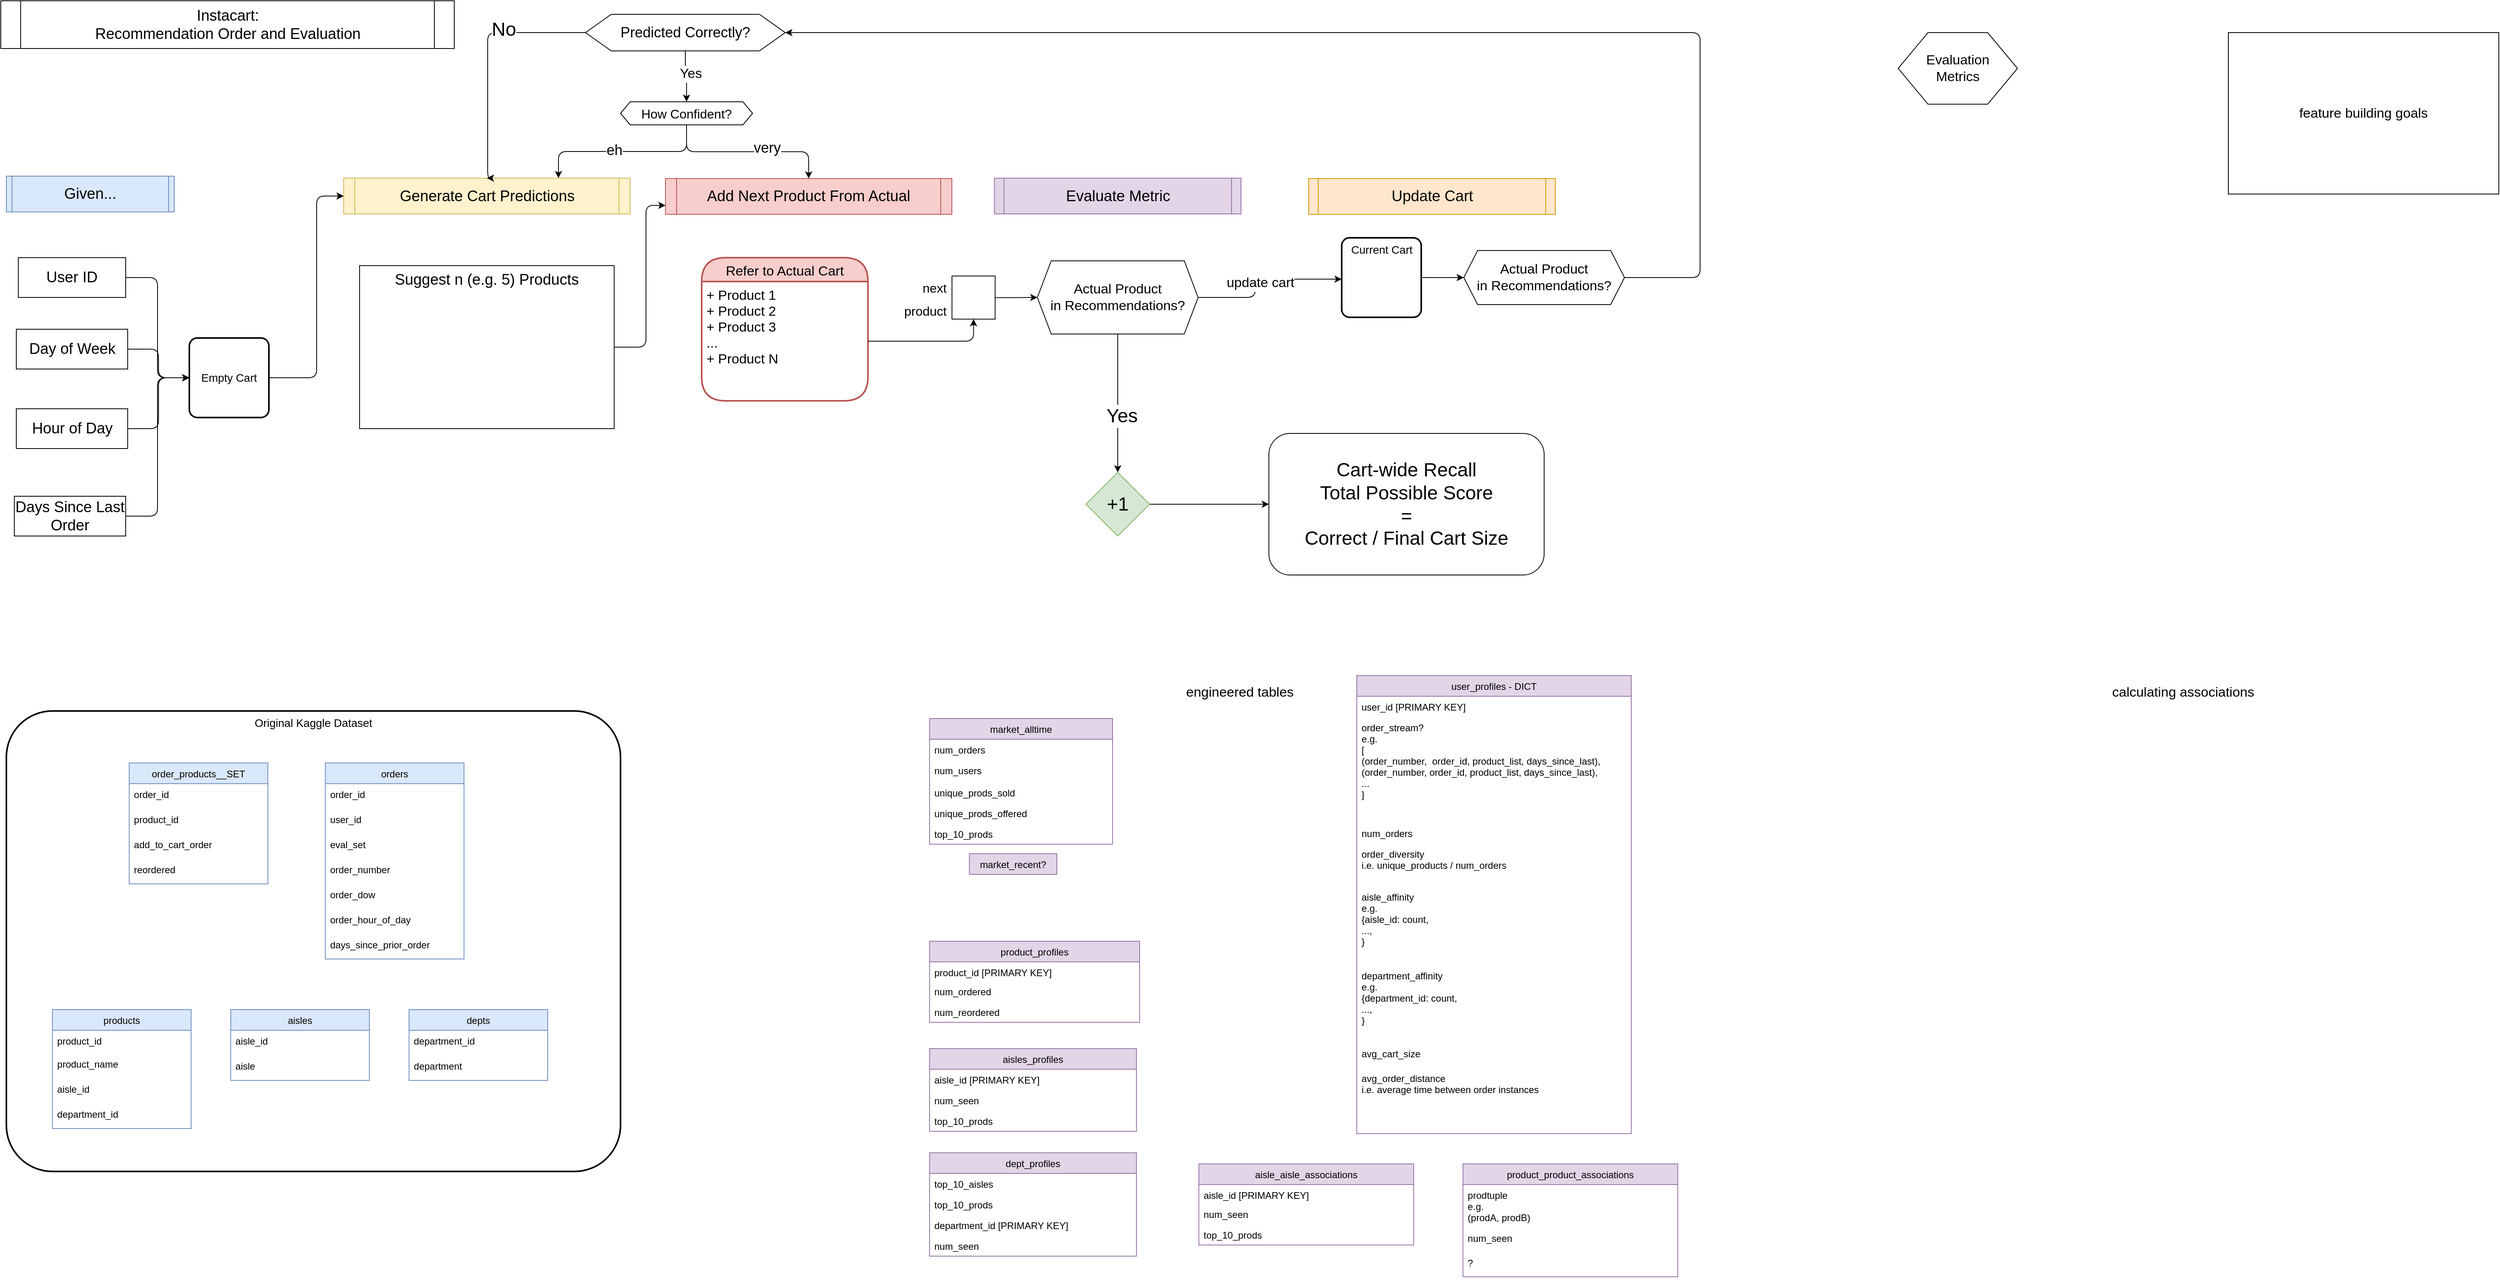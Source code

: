 <mxfile version="12.1.3" type="google" pages="1"><diagram id="6Av0ffiDRP8noOURO7nL" name="pipeline"><mxGraphModel dx="2983" dy="2050" grid="0" gridSize="10" guides="1" tooltips="1" connect="1" arrows="1" fold="1" page="1" pageScale="1" pageWidth="1100" pageHeight="850" math="0" shadow="0"><root><mxCell id="0"/><mxCell id="1" parent="0"/><mxCell id="Y5tQIF8z1AS_-vPJ9bma-174" style="edgeStyle=orthogonalEdgeStyle;rounded=1;orthogonalLoop=1;jettySize=auto;html=1;entryX=0;entryY=0.5;entryDx=0;entryDy=0;fontSize=17;" edge="1" parent="1" source="Y5tQIF8z1AS_-vPJ9bma-97" target="Y5tQIF8z1AS_-vPJ9bma-173"><mxGeometry relative="1" as="geometry"/></mxCell><mxCell id="Y5tQIF8z1AS_-vPJ9bma-97" value="User ID" style="rounded=0;whiteSpace=wrap;html=1;fontSize=19;" vertex="1" parent="1"><mxGeometry x="-1048" y="-517" width="135" height="50" as="geometry"/></mxCell><mxCell id="Y5tQIF8z1AS_-vPJ9bma-175" style="edgeStyle=orthogonalEdgeStyle;rounded=1;orthogonalLoop=1;jettySize=auto;html=1;entryX=0;entryY=0.5;entryDx=0;entryDy=0;fontSize=17;" edge="1" parent="1" source="Y5tQIF8z1AS_-vPJ9bma-102" target="Y5tQIF8z1AS_-vPJ9bma-173"><mxGeometry relative="1" as="geometry"/></mxCell><mxCell id="Y5tQIF8z1AS_-vPJ9bma-102" value="Day of Week" style="rounded=0;whiteSpace=wrap;html=1;fontSize=19;" vertex="1" parent="1"><mxGeometry x="-1050.5" y="-427" width="140" height="50" as="geometry"/></mxCell><mxCell id="Y5tQIF8z1AS_-vPJ9bma-176" style="edgeStyle=orthogonalEdgeStyle;rounded=1;orthogonalLoop=1;jettySize=auto;html=1;entryX=0;entryY=0.5;entryDx=0;entryDy=0;fontSize=17;" edge="1" parent="1" source="Y5tQIF8z1AS_-vPJ9bma-103" target="Y5tQIF8z1AS_-vPJ9bma-173"><mxGeometry relative="1" as="geometry"/></mxCell><mxCell id="Y5tQIF8z1AS_-vPJ9bma-103" value="Hour of Day" style="rounded=0;whiteSpace=wrap;html=1;fontSize=19;" vertex="1" parent="1"><mxGeometry x="-1050.5" y="-327" width="140" height="50" as="geometry"/></mxCell><mxCell id="Y5tQIF8z1AS_-vPJ9bma-177" style="edgeStyle=orthogonalEdgeStyle;rounded=1;orthogonalLoop=1;jettySize=auto;html=1;entryX=0;entryY=0.5;entryDx=0;entryDy=0;fontSize=17;" edge="1" parent="1" source="Y5tQIF8z1AS_-vPJ9bma-104" target="Y5tQIF8z1AS_-vPJ9bma-173"><mxGeometry relative="1" as="geometry"/></mxCell><mxCell id="Y5tQIF8z1AS_-vPJ9bma-104" value="Days Since Last Order" style="rounded=0;whiteSpace=wrap;html=1;fontSize=19;" vertex="1" parent="1"><mxGeometry x="-1053" y="-217" width="140" height="50" as="geometry"/></mxCell><mxCell id="Y5tQIF8z1AS_-vPJ9bma-115" value="Instacart:&lt;br&gt;Recommendation Order and Evaluation" style="shape=process;whiteSpace=wrap;html=1;backgroundOutline=1;fillColor=#ffffff;fontSize=19;size=0.043;" vertex="1" parent="1"><mxGeometry x="-1070" y="-840" width="570" height="60" as="geometry"/></mxCell><mxCell id="Y5tQIF8z1AS_-vPJ9bma-116" value="&lt;span style=&quot;text-align: left ; white-space: nowrap&quot;&gt;Given...&lt;/span&gt;" style="shape=process;whiteSpace=wrap;html=1;backgroundOutline=1;fillColor=#dae8fc;fontSize=19;size=0.034;strokeColor=#6c8ebf;" vertex="1" parent="1"><mxGeometry x="-1063" y="-619.5" width="211" height="45" as="geometry"/></mxCell><mxCell id="Y5tQIF8z1AS_-vPJ9bma-117" value="&lt;span style=&quot;text-align: left ; white-space: nowrap&quot;&gt;Generate Cart Predictions&lt;br&gt;&lt;/span&gt;" style="shape=process;whiteSpace=wrap;html=1;backgroundOutline=1;fillColor=#fff2cc;fontSize=19;size=0.04;strokeColor=#d6b656;" vertex="1" parent="1"><mxGeometry x="-639" y="-617" width="360" height="45" as="geometry"/></mxCell><mxCell id="Y5tQIF8z1AS_-vPJ9bma-121" value="Refer to Actual Cart" style="swimlane;childLayout=stackLayout;horizontal=1;startSize=30;horizontalStack=0;fillColor=#f8cecc;rounded=1;fontSize=17;fontStyle=0;strokeWidth=2;resizeParent=0;resizeLast=1;shadow=0;dashed=0;align=center;strokeColor=#b85450;arcSize=50;" vertex="1" parent="1"><mxGeometry x="-189" y="-517" width="209" height="180" as="geometry"/></mxCell><mxCell id="Y5tQIF8z1AS_-vPJ9bma-122" value="+ Product 1&#10;+ Product 2&#10;+ Product 3&#10;...&#10;+ Product N" style="align=left;strokeColor=none;fillColor=none;spacingLeft=4;fontSize=17;verticalAlign=top;resizable=0;rotatable=0;part=1;" vertex="1" parent="Y5tQIF8z1AS_-vPJ9bma-121"><mxGeometry y="30" width="209" height="150" as="geometry"/></mxCell><mxCell id="Y5tQIF8z1AS_-vPJ9bma-124" value="&lt;span style=&quot;text-align: left ; white-space: nowrap&quot;&gt;Add Next Product From Actual&lt;br&gt;&lt;/span&gt;" style="shape=process;whiteSpace=wrap;html=1;backgroundOutline=1;fillColor=#f8cecc;fontSize=19;size=0.04;strokeColor=#b85450;" vertex="1" parent="1"><mxGeometry x="-234.5" y="-616.5" width="360" height="45" as="geometry"/></mxCell><mxCell id="Y5tQIF8z1AS_-vPJ9bma-139" style="edgeStyle=orthogonalEdgeStyle;rounded=1;orthogonalLoop=1;jettySize=auto;html=1;entryX=1;entryY=0.5;entryDx=0;entryDy=0;fontSize=19;exitX=1;exitY=0.5;exitDx=0;exitDy=0;" edge="1" parent="1" source="Y5tQIF8z1AS_-vPJ9bma-324" target="Y5tQIF8z1AS_-vPJ9bma-314"><mxGeometry relative="1" as="geometry"><Array as="points"><mxPoint x="1066" y="-492"/><mxPoint x="1066" y="-800"/></Array></mxGeometry></mxCell><mxCell id="Y5tQIF8z1AS_-vPJ9bma-131" value="&lt;span style=&quot;text-align: left ; white-space: nowrap&quot;&gt;Update Cart&lt;br&gt;&lt;/span&gt;" style="shape=process;whiteSpace=wrap;html=1;backgroundOutline=1;fillColor=#ffe6cc;fontSize=19;size=0.04;strokeColor=#d79b00;" vertex="1" parent="1"><mxGeometry x="574" y="-616.5" width="310" height="45" as="geometry"/></mxCell><mxCell id="Y5tQIF8z1AS_-vPJ9bma-141" value="" style="group" vertex="1" connectable="0" parent="1"><mxGeometry x="-619" y="-507" width="320" height="205" as="geometry"/></mxCell><mxCell id="Y5tQIF8z1AS_-vPJ9bma-109" value="Suggest n (e.g. 5)&amp;nbsp;Products" style="rounded=0;whiteSpace=wrap;html=1;fontSize=19;verticalAlign=top;" vertex="1" parent="Y5tQIF8z1AS_-vPJ9bma-141"><mxGeometry width="320" height="205" as="geometry"/></mxCell><mxCell id="Y5tQIF8z1AS_-vPJ9bma-126" value="" style="shape=image;html=1;verticalAlign=top;verticalLabelPosition=bottom;labelBackgroundColor=#ffffff;imageAspect=0;aspect=fixed;image=https://cdn0.iconfinder.com/data/icons/food-set-4/64/Artboard_16_copy-128.png;fillColor=#ffffff;fontSize=19;" vertex="1" parent="Y5tQIF8z1AS_-vPJ9bma-141"><mxGeometry x="29.681" y="40.534" width="56.926" height="56.926" as="geometry"/></mxCell><mxCell id="Y5tQIF8z1AS_-vPJ9bma-127" value="" style="shape=image;html=1;verticalAlign=top;verticalLabelPosition=bottom;labelBackgroundColor=#ffffff;imageAspect=0;aspect=fixed;image=https://cdn0.iconfinder.com/data/icons/food-set-4/64/Artboard_7-128.png;fillColor=#ffffff;fontSize=19;" vertex="1" parent="Y5tQIF8z1AS_-vPJ9bma-141"><mxGeometry x="126.145" y="47.057" width="54.215" height="54.215" as="geometry"/></mxCell><mxCell id="Y5tQIF8z1AS_-vPJ9bma-128" value="" style="shape=image;html=1;verticalAlign=top;verticalLabelPosition=bottom;labelBackgroundColor=#ffffff;imageAspect=0;aspect=fixed;image=https://cdn0.iconfinder.com/data/icons/food-set-4/64/Artboard_12_copy-128.png;fillColor=#ffffff;fontSize=19;" vertex="1" parent="Y5tQIF8z1AS_-vPJ9bma-141"><mxGeometry x="219.826" y="51.716" width="45.179" height="45.179" as="geometry"/></mxCell><mxCell id="Y5tQIF8z1AS_-vPJ9bma-129" value="" style="shape=image;html=1;verticalAlign=top;verticalLabelPosition=bottom;labelBackgroundColor=#ffffff;imageAspect=0;aspect=fixed;image=https://cdn0.iconfinder.com/data/icons/food-set-4/64/Artboard_8-128.png;fillColor=#ffffff;fontSize=19;" vertex="1" parent="Y5tQIF8z1AS_-vPJ9bma-141"><mxGeometry x="66.783" y="118.341" width="57.829" height="57.829" as="geometry"/></mxCell><mxCell id="Y5tQIF8z1AS_-vPJ9bma-130" value="" style="shape=image;html=1;verticalAlign=top;verticalLabelPosition=bottom;labelBackgroundColor=#ffffff;imageAspect=0;aspect=fixed;image=https://cdn0.iconfinder.com/data/icons/food-set-4/64/Artboard_12-128.png;fillColor=#ffffff;fontSize=19;" vertex="1" parent="Y5tQIF8z1AS_-vPJ9bma-141"><mxGeometry x="175.304" y="118.341" width="65.961" height="65.961" as="geometry"/></mxCell><mxCell id="Y5tQIF8z1AS_-vPJ9bma-309" style="edgeStyle=orthogonalEdgeStyle;rounded=1;orthogonalLoop=1;jettySize=auto;html=1;fontSize=24;" edge="1" parent="1" source="Y5tQIF8z1AS_-vPJ9bma-147" target="Y5tQIF8z1AS_-vPJ9bma-308"><mxGeometry relative="1" as="geometry"/></mxCell><mxCell id="Y5tQIF8z1AS_-vPJ9bma-317" value="Yes" style="text;html=1;resizable=0;points=[];align=center;verticalAlign=middle;labelBackgroundColor=#ffffff;fontSize=24;" vertex="1" connectable="0" parent="Y5tQIF8z1AS_-vPJ9bma-309"><mxGeometry x="0.101" y="7" relative="1" as="geometry"><mxPoint x="-2.5" y="7" as="offset"/></mxGeometry></mxCell><mxCell id="Y5tQIF8z1AS_-vPJ9bma-147" value="Actual Product&lt;br&gt;in Recommendations?" style="shape=hexagon;perimeter=hexagonPerimeter2;whiteSpace=wrap;html=1;fillColor=#ffffff;fontSize=17;size=0.086;" vertex="1" parent="1"><mxGeometry x="233" y="-513" width="202" height="92" as="geometry"/></mxCell><mxCell id="Y5tQIF8z1AS_-vPJ9bma-178" style="edgeStyle=orthogonalEdgeStyle;rounded=1;orthogonalLoop=1;jettySize=auto;html=1;entryX=0;entryY=0.5;entryDx=0;entryDy=0;fontSize=17;" edge="1" parent="1" source="Y5tQIF8z1AS_-vPJ9bma-173" target="Y5tQIF8z1AS_-vPJ9bma-117"><mxGeometry relative="1" as="geometry"><Array as="points"><mxPoint x="-673" y="-366"/><mxPoint x="-673" y="-594"/></Array></mxGeometry></mxCell><mxCell id="Y5tQIF8z1AS_-vPJ9bma-173" value="Empty Cart" style="strokeWidth=2;rounded=1;arcSize=10;whiteSpace=wrap;html=1;align=center;fontSize=14;fillColor=#ffffff;" vertex="1" parent="1"><mxGeometry x="-833" y="-416" width="100" height="100" as="geometry"/></mxCell><mxCell id="Y5tQIF8z1AS_-vPJ9bma-180" value="" style="group" vertex="1" connectable="0" parent="1"><mxGeometry x="615.5" y="-542" width="100" height="100" as="geometry"/></mxCell><mxCell id="Y5tQIF8z1AS_-vPJ9bma-179" value="Current Cart" style="strokeWidth=2;rounded=1;arcSize=10;whiteSpace=wrap;html=1;align=center;fontSize=14;fillColor=#ffffff;verticalAlign=top;" vertex="1" parent="Y5tQIF8z1AS_-vPJ9bma-180"><mxGeometry width="100" height="100" as="geometry"/></mxCell><mxCell id="Y5tQIF8z1AS_-vPJ9bma-153" value="" style="shape=image;html=1;verticalAlign=top;verticalLabelPosition=bottom;labelBackgroundColor=#ffffff;imageAspect=0;aspect=fixed;image=https://cdn0.iconfinder.com/data/icons/food-set-4/64/Artboard_7-128.png;fillColor=#ffffff;fontSize=19;" vertex="1" parent="Y5tQIF8z1AS_-vPJ9bma-180"><mxGeometry x="22.645" y="34.057" width="54.215" height="54.215" as="geometry"/></mxCell><mxCell id="Y5tQIF8z1AS_-vPJ9bma-188" style="edgeStyle=orthogonalEdgeStyle;rounded=1;orthogonalLoop=1;jettySize=auto;html=1;fontSize=17;" edge="1" parent="1" source="Y5tQIF8z1AS_-vPJ9bma-147" target="Y5tQIF8z1AS_-vPJ9bma-179"><mxGeometry relative="1" as="geometry"><mxPoint x="484.36" y="-466" as="sourcePoint"/><Array as="points"><mxPoint x="507" y="-467"/><mxPoint x="507" y="-490"/></Array></mxGeometry></mxCell><mxCell id="Y5tQIF8z1AS_-vPJ9bma-323" value="update cart" style="text;html=1;resizable=0;points=[];align=center;verticalAlign=middle;labelBackgroundColor=#ffffff;fontSize=17;" vertex="1" connectable="0" parent="Y5tQIF8z1AS_-vPJ9bma-188"><mxGeometry x="0.426" y="-1" relative="1" as="geometry"><mxPoint x="-44" y="3.5" as="offset"/></mxGeometry></mxCell><mxCell id="Y5tQIF8z1AS_-vPJ9bma-299" style="edgeStyle=orthogonalEdgeStyle;rounded=1;orthogonalLoop=1;jettySize=auto;html=1;fontSize=24;" edge="1" parent="1" source="Y5tQIF8z1AS_-vPJ9bma-186" target="Y5tQIF8z1AS_-vPJ9bma-147"><mxGeometry relative="1" as="geometry"/></mxCell><mxCell id="Y5tQIF8z1AS_-vPJ9bma-186" value="&lt;font style=&quot;font-size: 16px&quot;&gt;next&lt;br&gt;product&lt;br&gt;&lt;/font&gt;" style="shape=image;html=1;verticalAlign=middle;verticalLabelPosition=middle;labelBackgroundColor=#ffffff;imageAspect=0;aspect=fixed;image=https://cdn0.iconfinder.com/data/icons/food-set-4/64/Artboard_7-128.png;fillColor=#ffffff;fontSize=24;labelPosition=left;align=right;imageBorder=#000000;spacing=8;" vertex="1" parent="1"><mxGeometry x="125.645" y="-493.943" width="54.215" height="54.215" as="geometry"/></mxCell><mxCell id="Y5tQIF8z1AS_-vPJ9bma-198" value="product_product_associations" style="swimlane;fontStyle=0;childLayout=stackLayout;horizontal=1;startSize=26;fillColor=#e1d5e7;horizontalStack=0;resizeParent=1;resizeParentMax=0;resizeLast=0;collapsible=1;marginBottom=0;strokeColor=#9673a6;" vertex="1" parent="1"><mxGeometry x="767.929" y="622.5" width="270" height="142" as="geometry"/></mxCell><mxCell id="Y5tQIF8z1AS_-vPJ9bma-199" value="prodtuple&#10;e.g.&#10;(prodA, prodB)" style="text;strokeColor=none;fillColor=none;align=left;verticalAlign=top;spacingLeft=4;spacingRight=4;overflow=hidden;rotatable=0;points=[[0,0.5],[1,0.5]];portConstraint=eastwest;" vertex="1" parent="Y5tQIF8z1AS_-vPJ9bma-198"><mxGeometry y="26" width="270" height="54" as="geometry"/></mxCell><mxCell id="Y5tQIF8z1AS_-vPJ9bma-342" value="num_seen" style="text;strokeColor=none;fillColor=none;align=left;verticalAlign=top;spacingLeft=4;spacingRight=4;overflow=hidden;rotatable=0;points=[[0,0.5],[1,0.5]];portConstraint=eastwest;" vertex="1" parent="Y5tQIF8z1AS_-vPJ9bma-198"><mxGeometry y="80" width="270" height="31" as="geometry"/></mxCell><mxCell id="Y5tQIF8z1AS_-vPJ9bma-343" value="?" style="text;strokeColor=none;fillColor=none;align=left;verticalAlign=top;spacingLeft=4;spacingRight=4;overflow=hidden;rotatable=0;points=[[0,0.5],[1,0.5]];portConstraint=eastwest;" vertex="1" parent="Y5tQIF8z1AS_-vPJ9bma-198"><mxGeometry y="111" width="270" height="31" as="geometry"/></mxCell><mxCell id="Y5tQIF8z1AS_-vPJ9bma-206" value="user_profiles - DICT" style="swimlane;fontStyle=0;childLayout=stackLayout;horizontal=1;startSize=26;fillColor=#e1d5e7;horizontalStack=0;resizeParent=1;resizeParentMax=0;resizeLast=0;collapsible=1;marginBottom=0;strokeColor=#9673a6;" vertex="1" parent="1"><mxGeometry x="634.5" y="8.5" width="345" height="576" as="geometry"/></mxCell><mxCell id="Y5tQIF8z1AS_-vPJ9bma-207" value="user_id [PRIMARY KEY]" style="text;strokeColor=none;fillColor=none;align=left;verticalAlign=top;spacingLeft=4;spacingRight=4;overflow=hidden;rotatable=0;points=[[0,0.5],[1,0.5]];portConstraint=eastwest;" vertex="1" parent="Y5tQIF8z1AS_-vPJ9bma-206"><mxGeometry y="26" width="345" height="26" as="geometry"/></mxCell><mxCell id="Y5tQIF8z1AS_-vPJ9bma-208" value="order_stream?&#10;e.g.&#10;[&#10;(order_number,  order_id, product_list, days_since_last),&#10;(order_number, order_id, product_list, days_since_last),&#10;...&#10;]" style="text;strokeColor=none;fillColor=none;align=left;verticalAlign=top;spacingLeft=4;spacingRight=4;overflow=hidden;rotatable=0;points=[[0,0.5],[1,0.5]];portConstraint=eastwest;" vertex="1" parent="Y5tQIF8z1AS_-vPJ9bma-206"><mxGeometry y="52" width="345" height="133" as="geometry"/></mxCell><mxCell id="Y5tQIF8z1AS_-vPJ9bma-286" value="num_orders" style="text;strokeColor=none;fillColor=none;align=left;verticalAlign=top;spacingLeft=4;spacingRight=4;overflow=hidden;rotatable=0;points=[[0,0.5],[1,0.5]];portConstraint=eastwest;" vertex="1" parent="Y5tQIF8z1AS_-vPJ9bma-206"><mxGeometry y="185" width="345" height="26" as="geometry"/></mxCell><mxCell id="Y5tQIF8z1AS_-vPJ9bma-212" value="order_diversity&#10;i.e. unique_products / num_orders" style="text;strokeColor=none;fillColor=none;align=left;verticalAlign=top;spacingLeft=4;spacingRight=4;overflow=hidden;rotatable=0;points=[[0,0.5],[1,0.5]];portConstraint=eastwest;" vertex="1" parent="Y5tQIF8z1AS_-vPJ9bma-206"><mxGeometry y="211" width="345" height="54" as="geometry"/></mxCell><mxCell id="Y5tQIF8z1AS_-vPJ9bma-344" value="aisle_affinity &#10;e.g.&#10;{aisle_id: count,&#10;...,&#10;}" style="text;strokeColor=none;fillColor=none;align=left;verticalAlign=top;spacingLeft=4;spacingRight=4;overflow=hidden;rotatable=0;points=[[0,0.5],[1,0.5]];portConstraint=eastwest;fontStyle=0" vertex="1" parent="Y5tQIF8z1AS_-vPJ9bma-206"><mxGeometry y="265" width="345" height="99" as="geometry"/></mxCell><mxCell id="Y5tQIF8z1AS_-vPJ9bma-210" value="department_affinity &#10;e.g.&#10;{department_id: count,&#10;...,&#10;}" style="text;strokeColor=none;fillColor=none;align=left;verticalAlign=top;spacingLeft=4;spacingRight=4;overflow=hidden;rotatable=0;points=[[0,0.5],[1,0.5]];portConstraint=eastwest;fontStyle=0" vertex="1" parent="Y5tQIF8z1AS_-vPJ9bma-206"><mxGeometry y="364" width="345" height="98" as="geometry"/></mxCell><mxCell id="Y5tQIF8z1AS_-vPJ9bma-211" value="avg_cart_size" style="text;strokeColor=none;fillColor=none;align=left;verticalAlign=top;spacingLeft=4;spacingRight=4;overflow=hidden;rotatable=0;points=[[0,0.5],[1,0.5]];portConstraint=eastwest;" vertex="1" parent="Y5tQIF8z1AS_-vPJ9bma-206"><mxGeometry y="462" width="345" height="31" as="geometry"/></mxCell><mxCell id="Y5tQIF8z1AS_-vPJ9bma-213" value="avg_order_distance&#10;i.e. average time between order instances" style="text;strokeColor=none;fillColor=none;align=left;verticalAlign=top;spacingLeft=4;spacingRight=4;overflow=hidden;rotatable=0;points=[[0,0.5],[1,0.5]];portConstraint=eastwest;" vertex="1" parent="Y5tQIF8z1AS_-vPJ9bma-206"><mxGeometry y="493" width="345" height="83" as="geometry"/></mxCell><mxCell id="Y5tQIF8z1AS_-vPJ9bma-214" value="product_profiles" style="swimlane;fontStyle=0;childLayout=stackLayout;horizontal=1;startSize=26;fillColor=#e1d5e7;horizontalStack=0;resizeParent=1;resizeParentMax=0;resizeLast=0;collapsible=1;marginBottom=0;strokeColor=#9673a6;" vertex="1" parent="1"><mxGeometry x="97.5" y="342.5" width="264" height="102" as="geometry"/></mxCell><mxCell id="Y5tQIF8z1AS_-vPJ9bma-215" value="product_id [PRIMARY KEY]" style="text;strokeColor=none;fillColor=none;align=left;verticalAlign=top;spacingLeft=4;spacingRight=4;overflow=hidden;rotatable=0;points=[[0,0.5],[1,0.5]];portConstraint=eastwest;" vertex="1" parent="Y5tQIF8z1AS_-vPJ9bma-214"><mxGeometry y="26" width="264" height="24" as="geometry"/></mxCell><mxCell id="Y5tQIF8z1AS_-vPJ9bma-216" value="num_ordered" style="text;strokeColor=none;fillColor=none;align=left;verticalAlign=top;spacingLeft=4;spacingRight=4;overflow=hidden;rotatable=0;points=[[0,0.5],[1,0.5]];portConstraint=eastwest;" vertex="1" parent="Y5tQIF8z1AS_-vPJ9bma-214"><mxGeometry y="50" width="264" height="26" as="geometry"/></mxCell><mxCell id="Y5tQIF8z1AS_-vPJ9bma-281" value="num_reordered" style="text;strokeColor=none;fillColor=none;align=left;verticalAlign=top;spacingLeft=4;spacingRight=4;overflow=hidden;rotatable=0;points=[[0,0.5],[1,0.5]];portConstraint=eastwest;" vertex="1" parent="Y5tQIF8z1AS_-vPJ9bma-214"><mxGeometry y="76" width="264" height="26" as="geometry"/></mxCell><mxCell id="Y5tQIF8z1AS_-vPJ9bma-222" value="market_alltime" style="swimlane;fontStyle=0;childLayout=stackLayout;horizontal=1;startSize=26;fillColor=#e1d5e7;horizontalStack=0;resizeParent=1;resizeParentMax=0;resizeLast=0;collapsible=1;marginBottom=0;strokeColor=#9673a6;" vertex="1" parent="1"><mxGeometry x="97.5" y="62.5" width="230" height="158" as="geometry"/></mxCell><mxCell id="Y5tQIF8z1AS_-vPJ9bma-223" value="num_orders" style="text;strokeColor=none;fillColor=none;align=left;verticalAlign=top;spacingLeft=4;spacingRight=4;overflow=hidden;rotatable=0;points=[[0,0.5],[1,0.5]];portConstraint=eastwest;" vertex="1" parent="Y5tQIF8z1AS_-vPJ9bma-222"><mxGeometry y="26" width="230" height="26" as="geometry"/></mxCell><mxCell id="Y5tQIF8z1AS_-vPJ9bma-224" value="num_users" style="text;strokeColor=none;fillColor=none;align=left;verticalAlign=top;spacingLeft=4;spacingRight=4;overflow=hidden;rotatable=0;points=[[0,0.5],[1,0.5]];portConstraint=eastwest;" vertex="1" parent="Y5tQIF8z1AS_-vPJ9bma-222"><mxGeometry y="52" width="230" height="28" as="geometry"/></mxCell><mxCell id="Y5tQIF8z1AS_-vPJ9bma-225" value="unique_prods_sold" style="text;strokeColor=none;fillColor=none;align=left;verticalAlign=top;spacingLeft=4;spacingRight=4;overflow=hidden;rotatable=0;points=[[0,0.5],[1,0.5]];portConstraint=eastwest;" vertex="1" parent="Y5tQIF8z1AS_-vPJ9bma-222"><mxGeometry y="80" width="230" height="26" as="geometry"/></mxCell><mxCell id="Y5tQIF8z1AS_-vPJ9bma-226" value="unique_prods_offered" style="text;strokeColor=none;fillColor=none;align=left;verticalAlign=top;spacingLeft=4;spacingRight=4;overflow=hidden;rotatable=0;points=[[0,0.5],[1,0.5]];portConstraint=eastwest;" vertex="1" parent="Y5tQIF8z1AS_-vPJ9bma-222"><mxGeometry y="106" width="230" height="26" as="geometry"/></mxCell><mxCell id="Y5tQIF8z1AS_-vPJ9bma-227" value="top_10_prods" style="text;strokeColor=none;fillColor=none;align=left;verticalAlign=top;spacingLeft=4;spacingRight=4;overflow=hidden;rotatable=0;points=[[0,0.5],[1,0.5]];portConstraint=eastwest;" vertex="1" parent="Y5tQIF8z1AS_-vPJ9bma-222"><mxGeometry y="132" width="230" height="26" as="geometry"/></mxCell><mxCell id="Y5tQIF8z1AS_-vPJ9bma-247" value="dept_profiles" style="swimlane;fontStyle=0;childLayout=stackLayout;horizontal=1;startSize=26;fillColor=#e1d5e7;horizontalStack=0;resizeParent=1;resizeParentMax=0;resizeLast=0;collapsible=1;marginBottom=0;strokeColor=#9673a6;" vertex="1" parent="1"><mxGeometry x="97.5" y="608.5" width="260" height="130" as="geometry"/></mxCell><mxCell id="Y5tQIF8z1AS_-vPJ9bma-277" value="top_10_aisles" style="text;strokeColor=none;fillColor=none;align=left;verticalAlign=top;spacingLeft=4;spacingRight=4;overflow=hidden;rotatable=0;points=[[0,0.5],[1,0.5]];portConstraint=eastwest;" vertex="1" parent="Y5tQIF8z1AS_-vPJ9bma-247"><mxGeometry y="26" width="260" height="26" as="geometry"/></mxCell><mxCell id="Y5tQIF8z1AS_-vPJ9bma-278" value="top_10_prods" style="text;strokeColor=none;fillColor=none;align=left;verticalAlign=top;spacingLeft=4;spacingRight=4;overflow=hidden;rotatable=0;points=[[0,0.5],[1,0.5]];portConstraint=eastwest;" vertex="1" parent="Y5tQIF8z1AS_-vPJ9bma-247"><mxGeometry y="52" width="260" height="26" as="geometry"/></mxCell><mxCell id="Y5tQIF8z1AS_-vPJ9bma-248" value="department_id [PRIMARY KEY]" style="text;strokeColor=none;fillColor=none;align=left;verticalAlign=top;spacingLeft=4;spacingRight=4;overflow=hidden;rotatable=0;points=[[0,0.5],[1,0.5]];portConstraint=eastwest;" vertex="1" parent="Y5tQIF8z1AS_-vPJ9bma-247"><mxGeometry y="78" width="260" height="26" as="geometry"/></mxCell><mxCell id="Y5tQIF8z1AS_-vPJ9bma-263" value="num_seen" style="text;strokeColor=none;fillColor=none;align=left;verticalAlign=top;spacingLeft=4;spacingRight=4;overflow=hidden;rotatable=0;points=[[0,0.5],[1,0.5]];portConstraint=eastwest;" vertex="1" parent="Y5tQIF8z1AS_-vPJ9bma-247"><mxGeometry y="104" width="260" height="26" as="geometry"/></mxCell><mxCell id="Y5tQIF8z1AS_-vPJ9bma-250" value="market_recent?" style="swimlane;fontStyle=0;childLayout=stackLayout;horizontal=1;startSize=26;fillColor=#e1d5e7;horizontalStack=0;resizeParent=1;resizeParentMax=0;resizeLast=0;collapsible=1;marginBottom=0;strokeColor=#9673a6;" vertex="1" collapsed="1" parent="1"><mxGeometry x="147.5" y="232.5" width="110" height="26" as="geometry"><mxRectangle x="-785" y="268" width="230" height="158" as="alternateBounds"/></mxGeometry></mxCell><mxCell id="Y5tQIF8z1AS_-vPJ9bma-251" value="num_orders" style="text;strokeColor=none;fillColor=none;align=left;verticalAlign=top;spacingLeft=4;spacingRight=4;overflow=hidden;rotatable=0;points=[[0,0.5],[1,0.5]];portConstraint=eastwest;" vertex="1" parent="Y5tQIF8z1AS_-vPJ9bma-250"><mxGeometry y="26" width="110" height="26" as="geometry"/></mxCell><mxCell id="Y5tQIF8z1AS_-vPJ9bma-252" value="num_users" style="text;strokeColor=none;fillColor=none;align=left;verticalAlign=top;spacingLeft=4;spacingRight=4;overflow=hidden;rotatable=0;points=[[0,0.5],[1,0.5]];portConstraint=eastwest;" vertex="1" parent="Y5tQIF8z1AS_-vPJ9bma-250"><mxGeometry y="52" width="110" height="28" as="geometry"/></mxCell><mxCell id="Y5tQIF8z1AS_-vPJ9bma-253" value="unique_prods_sold" style="text;strokeColor=none;fillColor=none;align=left;verticalAlign=top;spacingLeft=4;spacingRight=4;overflow=hidden;rotatable=0;points=[[0,0.5],[1,0.5]];portConstraint=eastwest;" vertex="1" parent="Y5tQIF8z1AS_-vPJ9bma-250"><mxGeometry y="80" width="110" height="26" as="geometry"/></mxCell><mxCell id="Y5tQIF8z1AS_-vPJ9bma-254" value="unique_prods_offered" style="text;strokeColor=none;fillColor=none;align=left;verticalAlign=top;spacingLeft=4;spacingRight=4;overflow=hidden;rotatable=0;points=[[0,0.5],[1,0.5]];portConstraint=eastwest;" vertex="1" parent="Y5tQIF8z1AS_-vPJ9bma-250"><mxGeometry y="106" width="110" height="26" as="geometry"/></mxCell><mxCell id="Y5tQIF8z1AS_-vPJ9bma-255" value="top_10_prods" style="text;strokeColor=none;fillColor=none;align=left;verticalAlign=top;spacingLeft=4;spacingRight=4;overflow=hidden;rotatable=0;points=[[0,0.5],[1,0.5]];portConstraint=eastwest;" vertex="1" parent="Y5tQIF8z1AS_-vPJ9bma-250"><mxGeometry y="132" width="110" height="26" as="geometry"/></mxCell><mxCell id="Y5tQIF8z1AS_-vPJ9bma-264" value="aisles_profiles" style="swimlane;fontStyle=0;childLayout=stackLayout;horizontal=1;startSize=26;fillColor=#e1d5e7;horizontalStack=0;resizeParent=1;resizeParentMax=0;resizeLast=0;collapsible=1;marginBottom=0;strokeColor=#9673a6;" vertex="1" parent="1"><mxGeometry x="97.5" y="477.5" width="260" height="104" as="geometry"/></mxCell><mxCell id="Y5tQIF8z1AS_-vPJ9bma-265" value="aisle_id [PRIMARY KEY]" style="text;strokeColor=none;fillColor=none;align=left;verticalAlign=top;spacingLeft=4;spacingRight=4;overflow=hidden;rotatable=0;points=[[0,0.5],[1,0.5]];portConstraint=eastwest;" vertex="1" parent="Y5tQIF8z1AS_-vPJ9bma-264"><mxGeometry y="26" width="260" height="26" as="geometry"/></mxCell><mxCell id="Y5tQIF8z1AS_-vPJ9bma-266" value="num_seen" style="text;strokeColor=none;fillColor=none;align=left;verticalAlign=top;spacingLeft=4;spacingRight=4;overflow=hidden;rotatable=0;points=[[0,0.5],[1,0.5]];portConstraint=eastwest;" vertex="1" parent="Y5tQIF8z1AS_-vPJ9bma-264"><mxGeometry y="52" width="260" height="26" as="geometry"/></mxCell><mxCell id="Y5tQIF8z1AS_-vPJ9bma-267" value="top_10_prods" style="text;strokeColor=none;fillColor=none;align=left;verticalAlign=top;spacingLeft=4;spacingRight=4;overflow=hidden;rotatable=0;points=[[0,0.5],[1,0.5]];portConstraint=eastwest;" vertex="1" parent="Y5tQIF8z1AS_-vPJ9bma-264"><mxGeometry y="78" width="260" height="26" as="geometry"/></mxCell><mxCell id="Y5tQIF8z1AS_-vPJ9bma-268" value="aisle_aisle_associations" style="swimlane;fontStyle=0;childLayout=stackLayout;horizontal=1;startSize=26;fillColor=#e1d5e7;horizontalStack=0;resizeParent=1;resizeParentMax=0;resizeLast=0;collapsible=1;marginBottom=0;strokeColor=#9673a6;" vertex="1" parent="1"><mxGeometry x="436" y="622.5" width="270" height="102" as="geometry"/></mxCell><mxCell id="Y5tQIF8z1AS_-vPJ9bma-269" value="aisle_id [PRIMARY KEY]" style="text;strokeColor=none;fillColor=none;align=left;verticalAlign=top;spacingLeft=4;spacingRight=4;overflow=hidden;rotatable=0;points=[[0,0.5],[1,0.5]];portConstraint=eastwest;" vertex="1" parent="Y5tQIF8z1AS_-vPJ9bma-268"><mxGeometry y="26" width="270" height="24" as="geometry"/></mxCell><mxCell id="Y5tQIF8z1AS_-vPJ9bma-270" value="num_seen" style="text;strokeColor=none;fillColor=none;align=left;verticalAlign=top;spacingLeft=4;spacingRight=4;overflow=hidden;rotatable=0;points=[[0,0.5],[1,0.5]];portConstraint=eastwest;" vertex="1" parent="Y5tQIF8z1AS_-vPJ9bma-268"><mxGeometry y="50" width="270" height="26" as="geometry"/></mxCell><mxCell id="Y5tQIF8z1AS_-vPJ9bma-276" value="top_10_prods" style="text;strokeColor=none;fillColor=none;align=left;verticalAlign=top;spacingLeft=4;spacingRight=4;overflow=hidden;rotatable=0;points=[[0,0.5],[1,0.5]];portConstraint=eastwest;" vertex="1" parent="Y5tQIF8z1AS_-vPJ9bma-268"><mxGeometry y="76" width="270" height="26" as="geometry"/></mxCell><mxCell id="Y5tQIF8z1AS_-vPJ9bma-291" value="" style="group" vertex="1" connectable="0" parent="1"><mxGeometry x="-1063" y="53" width="772" height="579" as="geometry"/></mxCell><mxCell id="Y5tQIF8z1AS_-vPJ9bma-290" value="Original Kaggle Dataset" style="strokeWidth=2;rounded=1;arcSize=10;whiteSpace=wrap;html=1;align=center;fontSize=14;fillColor=#ffffff;verticalAlign=top;" vertex="1" parent="Y5tQIF8z1AS_-vPJ9bma-291"><mxGeometry width="772.0" height="579" as="geometry"/></mxCell><mxCell id="Y5tQIF8z1AS_-vPJ9bma-32" value="orders" style="swimlane;fontStyle=0;childLayout=stackLayout;horizontal=1;startSize=26;fillColor=#dae8fc;horizontalStack=0;resizeParent=1;resizeParentMax=0;resizeLast=0;collapsible=1;marginBottom=0;strokeColor=#6c8ebf;" vertex="1" parent="Y5tQIF8z1AS_-vPJ9bma-291"><mxGeometry x="400.942" y="65.41" width="174.323" height="246.456" as="geometry"/></mxCell><mxCell id="Y5tQIF8z1AS_-vPJ9bma-33" value="order_id" style="text;strokeColor=none;fillColor=none;align=left;verticalAlign=top;spacingLeft=4;spacingRight=4;overflow=hidden;rotatable=0;points=[[0,0.5],[1,0.5]];portConstraint=eastwest;" vertex="1" parent="Y5tQIF8z1AS_-vPJ9bma-32"><mxGeometry y="26" width="174.323" height="31.494" as="geometry"/></mxCell><mxCell id="Y5tQIF8z1AS_-vPJ9bma-34" value="user_id" style="text;strokeColor=none;fillColor=none;align=left;verticalAlign=top;spacingLeft=4;spacingRight=4;overflow=hidden;rotatable=0;points=[[0,0.5],[1,0.5]];portConstraint=eastwest;" vertex="1" parent="Y5tQIF8z1AS_-vPJ9bma-32"><mxGeometry y="57.494" width="174.323" height="31.494" as="geometry"/></mxCell><mxCell id="Y5tQIF8z1AS_-vPJ9bma-46" value="eval_set" style="text;strokeColor=none;fillColor=none;align=left;verticalAlign=top;spacingLeft=4;spacingRight=4;overflow=hidden;rotatable=0;points=[[0,0.5],[1,0.5]];portConstraint=eastwest;" vertex="1" parent="Y5tQIF8z1AS_-vPJ9bma-32"><mxGeometry y="88.987" width="174.323" height="31.494" as="geometry"/></mxCell><mxCell id="Y5tQIF8z1AS_-vPJ9bma-49" value="order_number" style="text;strokeColor=none;fillColor=none;align=left;verticalAlign=top;spacingLeft=4;spacingRight=4;overflow=hidden;rotatable=0;points=[[0,0.5],[1,0.5]];portConstraint=eastwest;" vertex="1" parent="Y5tQIF8z1AS_-vPJ9bma-32"><mxGeometry y="120.481" width="174.323" height="31.494" as="geometry"/></mxCell><mxCell id="Y5tQIF8z1AS_-vPJ9bma-48" value="order_dow" style="text;strokeColor=none;fillColor=none;align=left;verticalAlign=top;spacingLeft=4;spacingRight=4;overflow=hidden;rotatable=0;points=[[0,0.5],[1,0.5]];portConstraint=eastwest;" vertex="1" parent="Y5tQIF8z1AS_-vPJ9bma-32"><mxGeometry y="151.975" width="174.323" height="31.494" as="geometry"/></mxCell><mxCell id="Y5tQIF8z1AS_-vPJ9bma-47" value="order_hour_of_day" style="text;strokeColor=none;fillColor=none;align=left;verticalAlign=top;spacingLeft=4;spacingRight=4;overflow=hidden;rotatable=0;points=[[0,0.5],[1,0.5]];portConstraint=eastwest;" vertex="1" parent="Y5tQIF8z1AS_-vPJ9bma-32"><mxGeometry y="183.469" width="174.323" height="31.494" as="geometry"/></mxCell><mxCell id="Y5tQIF8z1AS_-vPJ9bma-35" value="days_since_prior_order" style="text;strokeColor=none;fillColor=none;align=left;verticalAlign=top;spacingLeft=4;spacingRight=4;overflow=hidden;rotatable=0;points=[[0,0.5],[1,0.5]];portConstraint=eastwest;" vertex="1" parent="Y5tQIF8z1AS_-vPJ9bma-32"><mxGeometry y="214.962" width="174.323" height="31.494" as="geometry"/></mxCell><mxCell id="Y5tQIF8z1AS_-vPJ9bma-37" value="products" style="swimlane;fontStyle=0;childLayout=stackLayout;horizontal=1;startSize=26;fillColor=#dae8fc;horizontalStack=0;resizeParent=1;resizeParentMax=0;resizeLast=0;collapsible=1;marginBottom=0;strokeColor=#6c8ebf;" vertex="1" parent="Y5tQIF8z1AS_-vPJ9bma-291"><mxGeometry x="57.9" y="375.502" width="174.323" height="149.552" as="geometry"/></mxCell><mxCell id="Y5tQIF8z1AS_-vPJ9bma-38" value="product_id" style="text;strokeColor=none;fillColor=none;align=left;verticalAlign=top;spacingLeft=4;spacingRight=4;overflow=hidden;rotatable=0;points=[[0,0.5],[1,0.5]];portConstraint=eastwest;" vertex="1" parent="Y5tQIF8z1AS_-vPJ9bma-37"><mxGeometry y="26" width="174.323" height="29.071" as="geometry"/></mxCell><mxCell id="Y5tQIF8z1AS_-vPJ9bma-39" value="product_name" style="text;strokeColor=none;fillColor=none;align=left;verticalAlign=top;spacingLeft=4;spacingRight=4;overflow=hidden;rotatable=0;points=[[0,0.5],[1,0.5]];portConstraint=eastwest;" vertex="1" parent="Y5tQIF8z1AS_-vPJ9bma-37"><mxGeometry y="55.071" width="174.323" height="31.494" as="geometry"/></mxCell><mxCell id="Y5tQIF8z1AS_-vPJ9bma-50" value="aisle_id" style="text;strokeColor=none;fillColor=none;align=left;verticalAlign=top;spacingLeft=4;spacingRight=4;overflow=hidden;rotatable=0;points=[[0,0.5],[1,0.5]];portConstraint=eastwest;" vertex="1" parent="Y5tQIF8z1AS_-vPJ9bma-37"><mxGeometry y="86.565" width="174.323" height="31.494" as="geometry"/></mxCell><mxCell id="Y5tQIF8z1AS_-vPJ9bma-40" value="department_id" style="text;strokeColor=none;fillColor=none;align=left;verticalAlign=top;spacingLeft=4;spacingRight=4;overflow=hidden;rotatable=0;points=[[0,0.5],[1,0.5]];portConstraint=eastwest;" vertex="1" parent="Y5tQIF8z1AS_-vPJ9bma-37"><mxGeometry y="118.059" width="174.323" height="31.494" as="geometry"/></mxCell><mxCell id="Y5tQIF8z1AS_-vPJ9bma-51" value="order_products__SET" style="swimlane;fontStyle=0;childLayout=stackLayout;horizontal=1;startSize=26;fillColor=#dae8fc;horizontalStack=0;resizeParent=1;resizeParentMax=0;resizeLast=0;collapsible=1;marginBottom=0;strokeColor=#6c8ebf;" vertex="1" parent="Y5tQIF8z1AS_-vPJ9bma-291"><mxGeometry x="154.4" y="65.41" width="174.323" height="151.975" as="geometry"/></mxCell><mxCell id="Y5tQIF8z1AS_-vPJ9bma-52" value="order_id" style="text;strokeColor=none;fillColor=none;align=left;verticalAlign=top;spacingLeft=4;spacingRight=4;overflow=hidden;rotatable=0;points=[[0,0.5],[1,0.5]];portConstraint=eastwest;" vertex="1" parent="Y5tQIF8z1AS_-vPJ9bma-51"><mxGeometry y="26" width="174.323" height="31.494" as="geometry"/></mxCell><mxCell id="Y5tQIF8z1AS_-vPJ9bma-53" value="product_id" style="text;strokeColor=none;fillColor=none;align=left;verticalAlign=top;spacingLeft=4;spacingRight=4;overflow=hidden;rotatable=0;points=[[0,0.5],[1,0.5]];portConstraint=eastwest;" vertex="1" parent="Y5tQIF8z1AS_-vPJ9bma-51"><mxGeometry y="57.494" width="174.323" height="31.494" as="geometry"/></mxCell><mxCell id="Y5tQIF8z1AS_-vPJ9bma-54" value="add_to_cart_order" style="text;strokeColor=none;fillColor=none;align=left;verticalAlign=top;spacingLeft=4;spacingRight=4;overflow=hidden;rotatable=0;points=[[0,0.5],[1,0.5]];portConstraint=eastwest;" vertex="1" parent="Y5tQIF8z1AS_-vPJ9bma-51"><mxGeometry y="88.987" width="174.323" height="31.494" as="geometry"/></mxCell><mxCell id="Y5tQIF8z1AS_-vPJ9bma-55" value="reordered" style="text;strokeColor=none;fillColor=none;align=left;verticalAlign=top;spacingLeft=4;spacingRight=4;overflow=hidden;rotatable=0;points=[[0,0.5],[1,0.5]];portConstraint=eastwest;" vertex="1" parent="Y5tQIF8z1AS_-vPJ9bma-51"><mxGeometry y="120.481" width="174.323" height="31.494" as="geometry"/></mxCell><mxCell id="Y5tQIF8z1AS_-vPJ9bma-59" value="aisles" style="swimlane;fontStyle=0;childLayout=stackLayout;horizontal=1;startSize=26;fillColor=#dae8fc;horizontalStack=0;resizeParent=1;resizeParentMax=0;resizeLast=0;collapsible=1;marginBottom=0;strokeColor=#6c8ebf;" vertex="1" parent="Y5tQIF8z1AS_-vPJ9bma-291"><mxGeometry x="282.029" y="375.502" width="174.323" height="88.987" as="geometry"/></mxCell><mxCell id="Y5tQIF8z1AS_-vPJ9bma-60" value="aisle_id" style="text;strokeColor=none;fillColor=none;align=left;verticalAlign=top;spacingLeft=4;spacingRight=4;overflow=hidden;rotatable=0;points=[[0,0.5],[1,0.5]];portConstraint=eastwest;" vertex="1" parent="Y5tQIF8z1AS_-vPJ9bma-59"><mxGeometry y="26" width="174.323" height="31.494" as="geometry"/></mxCell><mxCell id="Y5tQIF8z1AS_-vPJ9bma-61" value="aisle" style="text;strokeColor=none;fillColor=none;align=left;verticalAlign=top;spacingLeft=4;spacingRight=4;overflow=hidden;rotatable=0;points=[[0,0.5],[1,0.5]];portConstraint=eastwest;" vertex="1" parent="Y5tQIF8z1AS_-vPJ9bma-59"><mxGeometry y="57.494" width="174.323" height="31.494" as="geometry"/></mxCell><mxCell id="Y5tQIF8z1AS_-vPJ9bma-75" value="depts" style="swimlane;fontStyle=0;childLayout=stackLayout;horizontal=1;startSize=26;fillColor=#dae8fc;horizontalStack=0;resizeParent=1;resizeParentMax=0;resizeLast=0;collapsible=1;marginBottom=0;strokeColor=#6c8ebf;" vertex="1" parent="Y5tQIF8z1AS_-vPJ9bma-291"><mxGeometry x="506.158" y="375.502" width="174.323" height="88.987" as="geometry"/></mxCell><mxCell id="Y5tQIF8z1AS_-vPJ9bma-76" value="department_id" style="text;strokeColor=none;fillColor=none;align=left;verticalAlign=top;spacingLeft=4;spacingRight=4;overflow=hidden;rotatable=0;points=[[0,0.5],[1,0.5]];portConstraint=eastwest;" vertex="1" parent="Y5tQIF8z1AS_-vPJ9bma-75"><mxGeometry y="26" width="174.323" height="31.494" as="geometry"/></mxCell><mxCell id="Y5tQIF8z1AS_-vPJ9bma-77" value="department" style="text;strokeColor=none;fillColor=none;align=left;verticalAlign=top;spacingLeft=4;spacingRight=4;overflow=hidden;rotatable=0;points=[[0,0.5],[1,0.5]];portConstraint=eastwest;" vertex="1" parent="Y5tQIF8z1AS_-vPJ9bma-75"><mxGeometry y="57.494" width="174.323" height="31.494" as="geometry"/></mxCell><mxCell id="Y5tQIF8z1AS_-vPJ9bma-294" value="Evaluation&lt;br&gt;Metrics" style="shape=hexagon;perimeter=hexagonPerimeter2;whiteSpace=wrap;html=1;fillColor=#ffffff;fontSize=17;" vertex="1" parent="1"><mxGeometry x="1315" y="-800" width="150" height="90" as="geometry"/></mxCell><mxCell id="Y5tQIF8z1AS_-vPJ9bma-295" style="edgeStyle=orthogonalEdgeStyle;rounded=1;orthogonalLoop=1;jettySize=auto;html=1;entryX=0.5;entryY=1;entryDx=0;entryDy=0;fontSize=24;" edge="1" parent="1" source="Y5tQIF8z1AS_-vPJ9bma-122" target="Y5tQIF8z1AS_-vPJ9bma-186"><mxGeometry relative="1" as="geometry"/></mxCell><mxCell id="Y5tQIF8z1AS_-vPJ9bma-300" value="&lt;span style=&quot;text-align: left ; white-space: nowrap&quot;&gt;Evaluate Metric&lt;br&gt;&lt;/span&gt;" style="shape=process;whiteSpace=wrap;html=1;backgroundOutline=1;fillColor=#e1d5e7;fontSize=19;size=0.04;strokeColor=#9673a6;" vertex="1" parent="1"><mxGeometry x="179" y="-617" width="310" height="45" as="geometry"/></mxCell><mxCell id="Y5tQIF8z1AS_-vPJ9bma-307" value="Cart-wide Recall&lt;br&gt;Total Possible Score&lt;br&gt;=&lt;br&gt;Correct / Final Cart Size" style="rounded=1;whiteSpace=wrap;html=1;fillColor=#ffffff;fontSize=24;" vertex="1" parent="1"><mxGeometry x="524" y="-296" width="346" height="178" as="geometry"/></mxCell><mxCell id="Y5tQIF8z1AS_-vPJ9bma-310" style="edgeStyle=orthogonalEdgeStyle;rounded=1;orthogonalLoop=1;jettySize=auto;html=1;fontSize=24;" edge="1" parent="1" source="Y5tQIF8z1AS_-vPJ9bma-308" target="Y5tQIF8z1AS_-vPJ9bma-307"><mxGeometry relative="1" as="geometry"/></mxCell><mxCell id="Y5tQIF8z1AS_-vPJ9bma-308" value="+1" style="rhombus;whiteSpace=wrap;html=1;fillColor=#d5e8d4;fontSize=24;strokeColor=#82b366;" vertex="1" parent="1"><mxGeometry x="294" y="-247" width="80" height="80" as="geometry"/></mxCell><mxCell id="Y5tQIF8z1AS_-vPJ9bma-315" style="edgeStyle=orthogonalEdgeStyle;rounded=1;orthogonalLoop=1;jettySize=auto;html=1;entryX=0.5;entryY=0;entryDx=0;entryDy=0;fontSize=24;exitX=0;exitY=0.5;exitDx=0;exitDy=0;" edge="1" parent="1" source="Y5tQIF8z1AS_-vPJ9bma-314" target="Y5tQIF8z1AS_-vPJ9bma-117"><mxGeometry relative="1" as="geometry"><Array as="points"><mxPoint x="-458" y="-800"/></Array></mxGeometry></mxCell><mxCell id="Y5tQIF8z1AS_-vPJ9bma-316" value="No" style="text;html=1;resizable=0;points=[];align=center;verticalAlign=middle;labelBackgroundColor=#ffffff;fontSize=24;" vertex="1" connectable="0" parent="Y5tQIF8z1AS_-vPJ9bma-315"><mxGeometry x="-0.328" y="-4" relative="1" as="geometry"><mxPoint as="offset"/></mxGeometry></mxCell><mxCell id="Y5tQIF8z1AS_-vPJ9bma-339" style="edgeStyle=orthogonalEdgeStyle;rounded=1;orthogonalLoop=1;jettySize=auto;html=1;fontSize=17;" edge="1" parent="1" source="Y5tQIF8z1AS_-vPJ9bma-314" target="Y5tQIF8z1AS_-vPJ9bma-345"><mxGeometry relative="1" as="geometry"/></mxCell><mxCell id="Y5tQIF8z1AS_-vPJ9bma-340" value="Yes" style="text;html=1;resizable=0;points=[];align=center;verticalAlign=middle;labelBackgroundColor=#ffffff;fontSize=17;" vertex="1" connectable="0" parent="Y5tQIF8z1AS_-vPJ9bma-339"><mxGeometry x="-0.108" y="6" relative="1" as="geometry"><mxPoint as="offset"/></mxGeometry></mxCell><mxCell id="Y5tQIF8z1AS_-vPJ9bma-314" value="Predicted Correctly?" style="shape=hexagon;perimeter=hexagonPerimeter2;whiteSpace=wrap;html=1;fillColor=#ffffff;fontSize=18;size=0.129;" vertex="1" parent="1"><mxGeometry x="-335" y="-823" width="251" height="46" as="geometry"/></mxCell><mxCell id="Y5tQIF8z1AS_-vPJ9bma-324" value="Actual Product&lt;br&gt;in Recommendations?" style="shape=hexagon;perimeter=hexagonPerimeter2;whiteSpace=wrap;html=1;fillColor=#ffffff;fontSize=17;size=0.086;" vertex="1" parent="1"><mxGeometry x="769" y="-526" width="202" height="68" as="geometry"/></mxCell><mxCell id="Y5tQIF8z1AS_-vPJ9bma-325" style="edgeStyle=orthogonalEdgeStyle;rounded=1;orthogonalLoop=1;jettySize=auto;html=1;fontSize=24;" edge="1" parent="1" source="Y5tQIF8z1AS_-vPJ9bma-179" target="Y5tQIF8z1AS_-vPJ9bma-324"><mxGeometry relative="1" as="geometry"/></mxCell><mxCell id="Y5tQIF8z1AS_-vPJ9bma-327" value="feature building goals" style="rounded=0;whiteSpace=wrap;html=1;fillColor=#ffffff;fontSize=17;" vertex="1" parent="1"><mxGeometry x="1730" y="-800" width="340" height="203" as="geometry"/></mxCell><mxCell id="Y5tQIF8z1AS_-vPJ9bma-328" value="engineered tables" style="text;html=1;resizable=0;points=[];autosize=1;align=left;verticalAlign=top;spacingTop=-4;fontSize=17;" vertex="1" parent="1"><mxGeometry x="418" y="16.5" width="145" height="20" as="geometry"/></mxCell><mxCell id="Y5tQIF8z1AS_-vPJ9bma-329" value="calculating associations" style="text;html=1;resizable=0;points=[];autosize=1;align=left;verticalAlign=top;spacingTop=-4;fontSize=17;" vertex="1" parent="1"><mxGeometry x="1581.5" y="16.5" width="189" height="20" as="geometry"/></mxCell><mxCell id="Y5tQIF8z1AS_-vPJ9bma-341" style="edgeStyle=orthogonalEdgeStyle;rounded=1;orthogonalLoop=1;jettySize=auto;html=1;entryX=0;entryY=0.75;entryDx=0;entryDy=0;fontSize=17;" edge="1" parent="1" source="Y5tQIF8z1AS_-vPJ9bma-109" target="Y5tQIF8z1AS_-vPJ9bma-124"><mxGeometry relative="1" as="geometry"><Array as="points"><mxPoint x="-259" y="-404"/><mxPoint x="-259" y="-582"/></Array></mxGeometry></mxCell><mxCell id="Y5tQIF8z1AS_-vPJ9bma-347" style="edgeStyle=orthogonalEdgeStyle;rounded=1;orthogonalLoop=1;jettySize=auto;html=1;entryX=0.75;entryY=0;entryDx=0;entryDy=0;fontSize=18;" edge="1" parent="1" source="Y5tQIF8z1AS_-vPJ9bma-345" target="Y5tQIF8z1AS_-vPJ9bma-117"><mxGeometry relative="1" as="geometry"/></mxCell><mxCell id="Y5tQIF8z1AS_-vPJ9bma-348" value="eh" style="text;html=1;resizable=0;points=[];align=center;verticalAlign=middle;labelBackgroundColor=#ffffff;fontSize=18;" vertex="1" connectable="0" parent="Y5tQIF8z1AS_-vPJ9bma-347"><mxGeometry x="-0.271" y="-2" relative="1" as="geometry"><mxPoint x="-42" y="0.5" as="offset"/></mxGeometry></mxCell><mxCell id="Y5tQIF8z1AS_-vPJ9bma-349" style="edgeStyle=orthogonalEdgeStyle;rounded=1;orthogonalLoop=1;jettySize=auto;html=1;entryX=0.5;entryY=0;entryDx=0;entryDy=0;fontSize=18;" edge="1" parent="1" source="Y5tQIF8z1AS_-vPJ9bma-345" target="Y5tQIF8z1AS_-vPJ9bma-124"><mxGeometry relative="1" as="geometry"/></mxCell><mxCell id="Y5tQIF8z1AS_-vPJ9bma-350" value="very" style="text;html=1;resizable=0;points=[];align=center;verticalAlign=middle;labelBackgroundColor=#ffffff;fontSize=18;" vertex="1" connectable="0" parent="Y5tQIF8z1AS_-vPJ9bma-349"><mxGeometry x="0.251" y="6" relative="1" as="geometry"><mxPoint x="-4" y="1" as="offset"/></mxGeometry></mxCell><mxCell id="Y5tQIF8z1AS_-vPJ9bma-345" value="How Confident?" style="shape=hexagon;perimeter=hexagonPerimeter2;whiteSpace=wrap;html=1;fillColor=#ffffff;fontSize=16;size=0.073;" vertex="1" parent="1"><mxGeometry x="-291" y="-713" width="166" height="29" as="geometry"/></mxCell></root></mxGraphModel></diagram></mxfile>